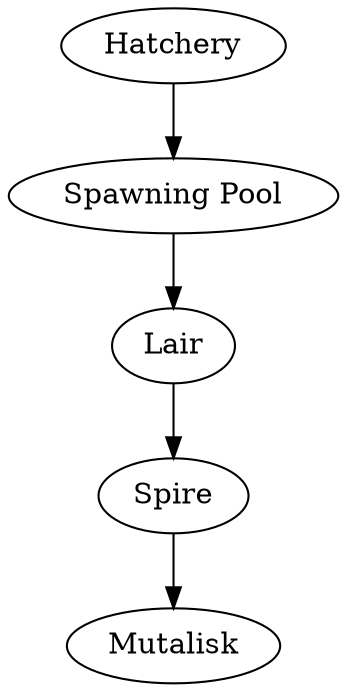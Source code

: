 digraph G {
0 [depth=0, label=Hatchery, penwidth=1, strength=1, x=0, y=0, z=0];
1 [depth=1, label="Spawning Pool", penwidth=1, strength=1, x=0, y=0, z=0];
2 [depth=2, label=Lair, penwidth=1, strength=1, x=0, y=0, z=0];
3 [depth=3, label=Spire, penwidth=1, strength=1, x=0, y=0, z=0];
4 [depth=4, label=Mutalisk, penwidth=1, strength=1, x=0, y=0, z=0];
0->1 ;
1->2 ;
2->3 ;
3->4 ;
}

